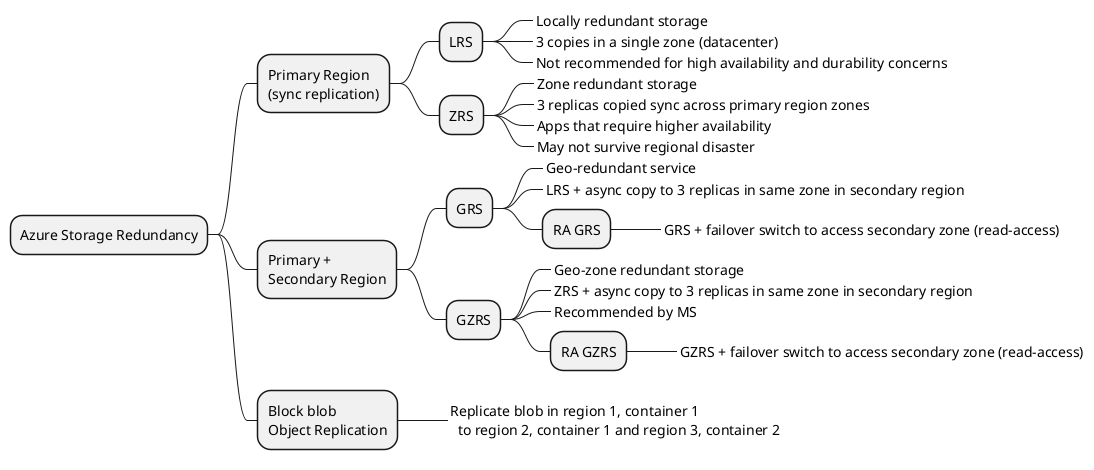 @startmindmap "Storage Accounts"

+ Azure Storage Redundancy
++ Primary Region\n(sync replication)
+++ LRS
++++_ Locally redundant storage
++++_ 3 copies in a single zone (datacenter)
++++_ Not recommended for high availability and durability concerns
+++ ZRS
++++_ Zone redundant storage
++++_ 3 replicas copied sync across primary region zones
++++_ Apps that require higher availability
++++_ May not survive regional disaster
++ Primary +\nSecondary Region
+++ GRS
++++_ Geo-redundant service
++++_ LRS + async copy to 3 replicas in same zone in secondary region
++++ RA GRS
+++++_ GRS + failover switch to access secondary zone (read-access)
+++ GZRS
++++_ Geo-zone redundant storage
++++_ ZRS + async copy to 3 replicas in same zone in secondary region
++++_ Recommended by MS
++++ RA GZRS
+++++_ GZRS + failover switch to access secondary zone (read-access)

++ Block blob\nObject Replication
+++_ Replicate blob in region 1, container 1\n  to region 2, container 1 and region 3, container 2
@endmindmap